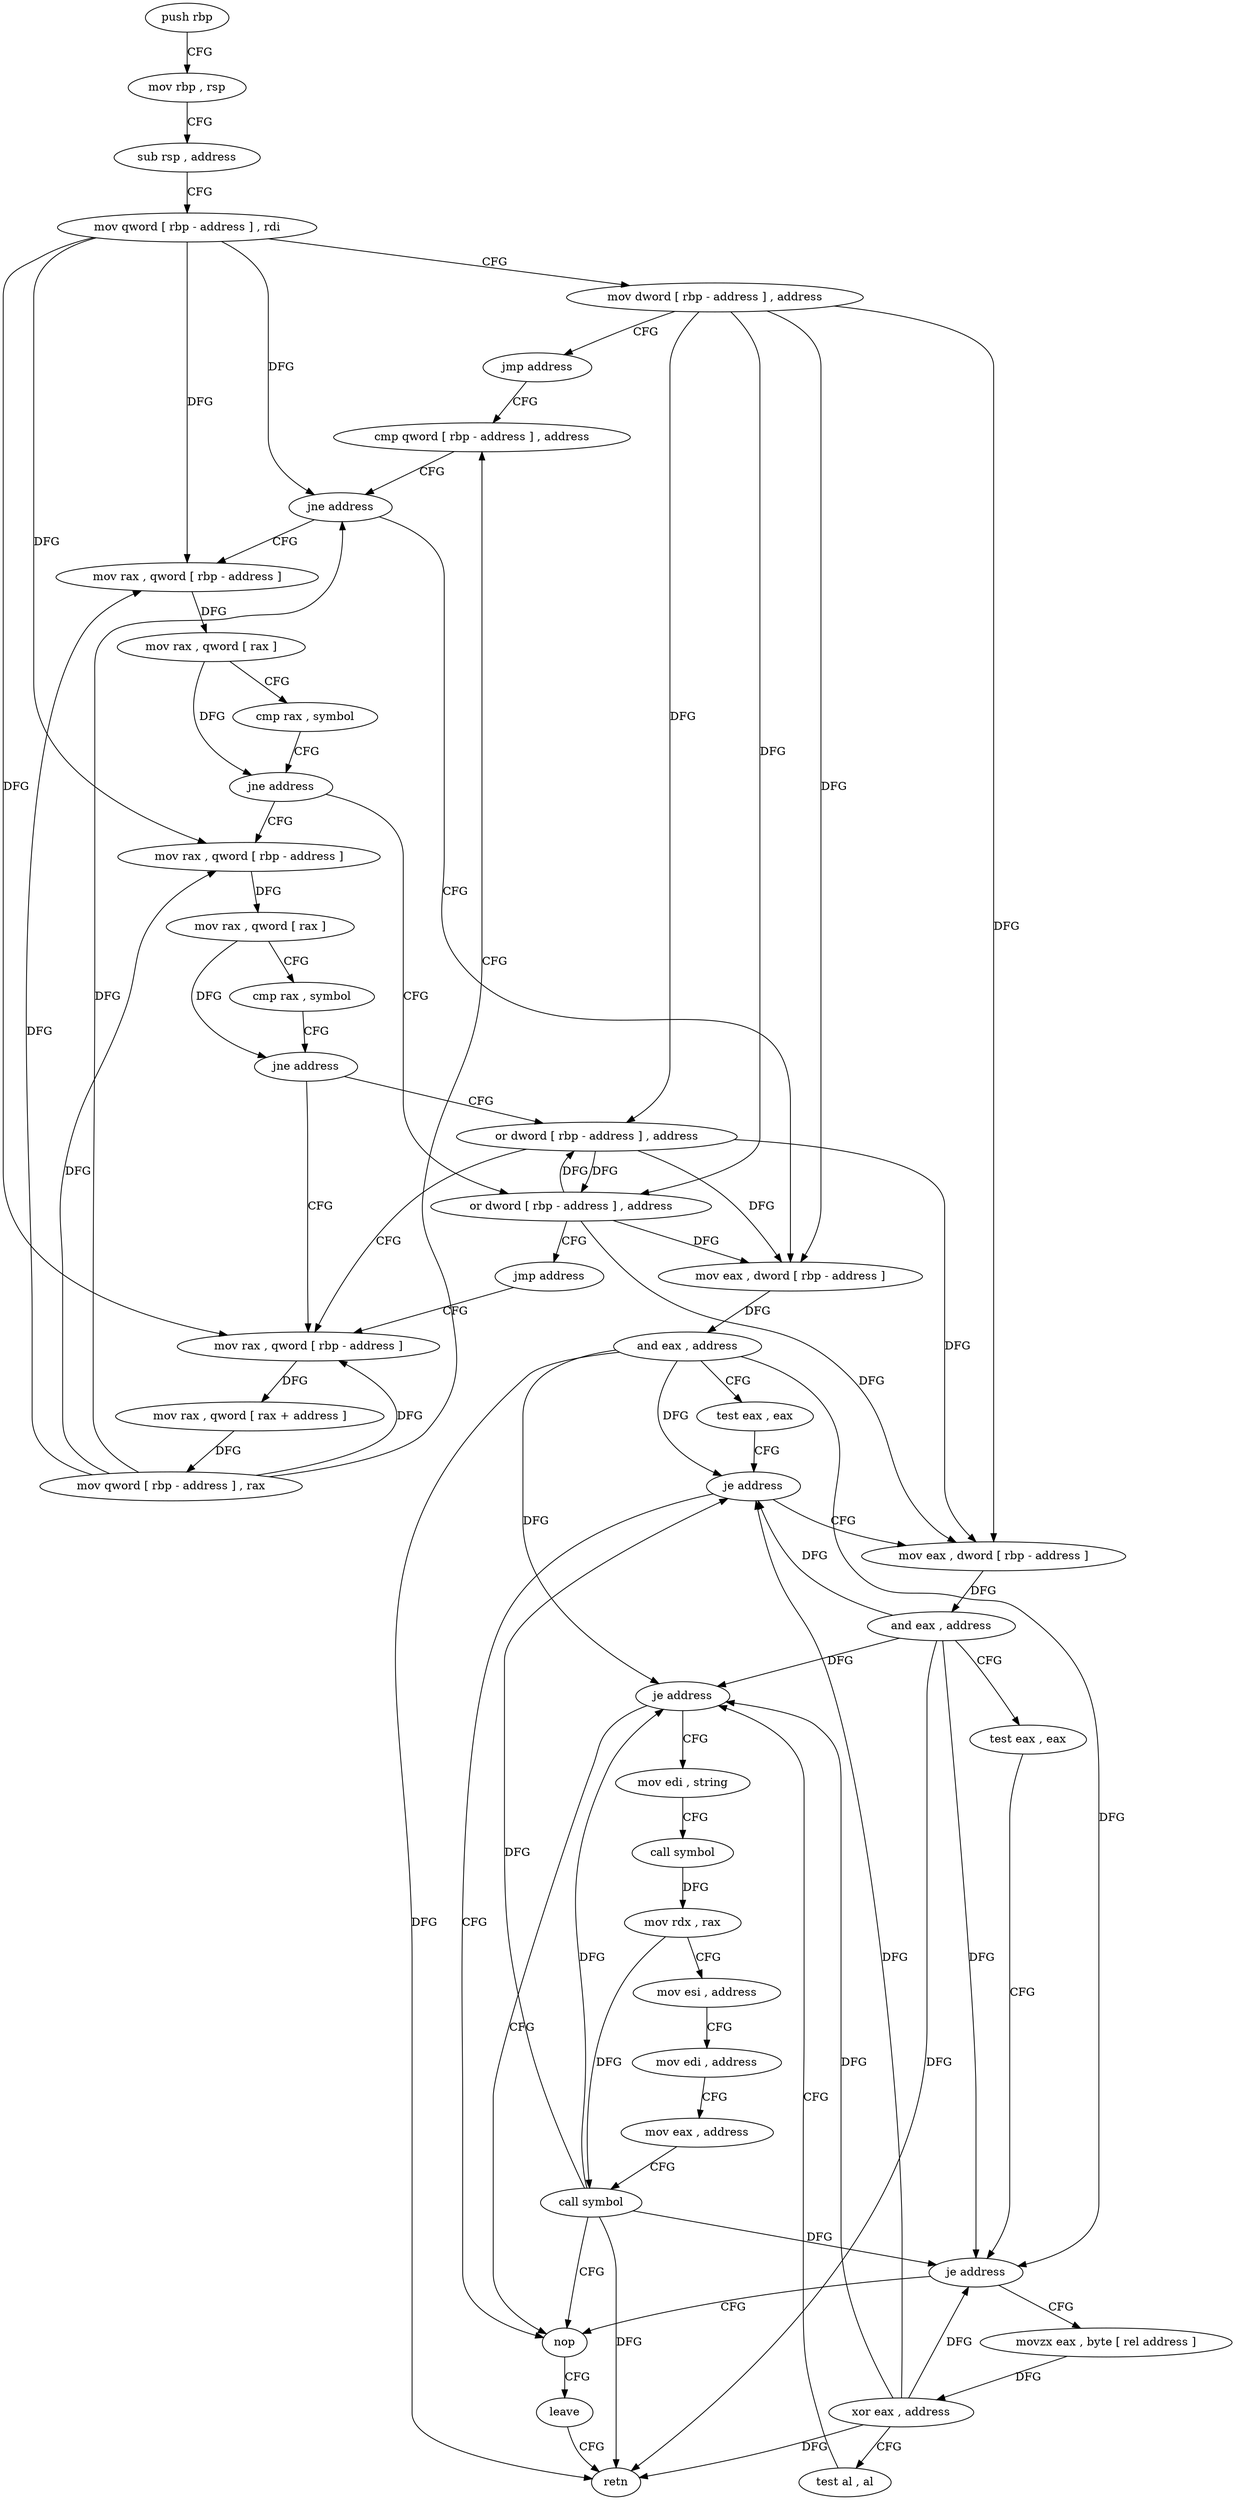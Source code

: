 digraph "func" {
"4255460" [label = "push rbp" ]
"4255461" [label = "mov rbp , rsp" ]
"4255464" [label = "sub rsp , address" ]
"4255468" [label = "mov qword [ rbp - address ] , rdi" ]
"4255472" [label = "mov dword [ rbp - address ] , address" ]
"4255479" [label = "jmp address" ]
"4255536" [label = "cmp qword [ rbp - address ] , address" ]
"4255541" [label = "jne address" ]
"4255481" [label = "mov rax , qword [ rbp - address ]" ]
"4255543" [label = "mov eax , dword [ rbp - address ]" ]
"4255485" [label = "mov rax , qword [ rax ]" ]
"4255488" [label = "cmp rax , symbol" ]
"4255494" [label = "jne address" ]
"4255502" [label = "mov rax , qword [ rbp - address ]" ]
"4255496" [label = "or dword [ rbp - address ] , address" ]
"4255546" [label = "and eax , address" ]
"4255549" [label = "test eax , eax" ]
"4255551" [label = "je address" ]
"4255610" [label = "nop" ]
"4255553" [label = "mov eax , dword [ rbp - address ]" ]
"4255506" [label = "mov rax , qword [ rax ]" ]
"4255509" [label = "cmp rax , symbol" ]
"4255515" [label = "jne address" ]
"4255521" [label = "mov rax , qword [ rbp - address ]" ]
"4255517" [label = "or dword [ rbp - address ] , address" ]
"4255500" [label = "jmp address" ]
"4255611" [label = "leave" ]
"4255612" [label = "retn" ]
"4255556" [label = "and eax , address" ]
"4255559" [label = "test eax , eax" ]
"4255561" [label = "je address" ]
"4255563" [label = "movzx eax , byte [ rel address ]" ]
"4255525" [label = "mov rax , qword [ rax + address ]" ]
"4255532" [label = "mov qword [ rbp - address ] , rax" ]
"4255570" [label = "xor eax , address" ]
"4255573" [label = "test al , al" ]
"4255575" [label = "je address" ]
"4255577" [label = "mov edi , string" ]
"4255582" [label = "call symbol" ]
"4255587" [label = "mov rdx , rax" ]
"4255590" [label = "mov esi , address" ]
"4255595" [label = "mov edi , address" ]
"4255600" [label = "mov eax , address" ]
"4255605" [label = "call symbol" ]
"4255460" -> "4255461" [ label = "CFG" ]
"4255461" -> "4255464" [ label = "CFG" ]
"4255464" -> "4255468" [ label = "CFG" ]
"4255468" -> "4255472" [ label = "CFG" ]
"4255468" -> "4255541" [ label = "DFG" ]
"4255468" -> "4255481" [ label = "DFG" ]
"4255468" -> "4255502" [ label = "DFG" ]
"4255468" -> "4255521" [ label = "DFG" ]
"4255472" -> "4255479" [ label = "CFG" ]
"4255472" -> "4255543" [ label = "DFG" ]
"4255472" -> "4255496" [ label = "DFG" ]
"4255472" -> "4255553" [ label = "DFG" ]
"4255472" -> "4255517" [ label = "DFG" ]
"4255479" -> "4255536" [ label = "CFG" ]
"4255536" -> "4255541" [ label = "CFG" ]
"4255541" -> "4255481" [ label = "CFG" ]
"4255541" -> "4255543" [ label = "CFG" ]
"4255481" -> "4255485" [ label = "DFG" ]
"4255543" -> "4255546" [ label = "DFG" ]
"4255485" -> "4255488" [ label = "CFG" ]
"4255485" -> "4255494" [ label = "DFG" ]
"4255488" -> "4255494" [ label = "CFG" ]
"4255494" -> "4255502" [ label = "CFG" ]
"4255494" -> "4255496" [ label = "CFG" ]
"4255502" -> "4255506" [ label = "DFG" ]
"4255496" -> "4255500" [ label = "CFG" ]
"4255496" -> "4255543" [ label = "DFG" ]
"4255496" -> "4255553" [ label = "DFG" ]
"4255496" -> "4255517" [ label = "DFG" ]
"4255546" -> "4255549" [ label = "CFG" ]
"4255546" -> "4255551" [ label = "DFG" ]
"4255546" -> "4255612" [ label = "DFG" ]
"4255546" -> "4255561" [ label = "DFG" ]
"4255546" -> "4255575" [ label = "DFG" ]
"4255549" -> "4255551" [ label = "CFG" ]
"4255551" -> "4255610" [ label = "CFG" ]
"4255551" -> "4255553" [ label = "CFG" ]
"4255610" -> "4255611" [ label = "CFG" ]
"4255553" -> "4255556" [ label = "DFG" ]
"4255506" -> "4255509" [ label = "CFG" ]
"4255506" -> "4255515" [ label = "DFG" ]
"4255509" -> "4255515" [ label = "CFG" ]
"4255515" -> "4255521" [ label = "CFG" ]
"4255515" -> "4255517" [ label = "CFG" ]
"4255521" -> "4255525" [ label = "DFG" ]
"4255517" -> "4255521" [ label = "CFG" ]
"4255517" -> "4255543" [ label = "DFG" ]
"4255517" -> "4255496" [ label = "DFG" ]
"4255517" -> "4255553" [ label = "DFG" ]
"4255500" -> "4255521" [ label = "CFG" ]
"4255611" -> "4255612" [ label = "CFG" ]
"4255556" -> "4255559" [ label = "CFG" ]
"4255556" -> "4255551" [ label = "DFG" ]
"4255556" -> "4255612" [ label = "DFG" ]
"4255556" -> "4255561" [ label = "DFG" ]
"4255556" -> "4255575" [ label = "DFG" ]
"4255559" -> "4255561" [ label = "CFG" ]
"4255561" -> "4255610" [ label = "CFG" ]
"4255561" -> "4255563" [ label = "CFG" ]
"4255563" -> "4255570" [ label = "DFG" ]
"4255525" -> "4255532" [ label = "DFG" ]
"4255532" -> "4255536" [ label = "CFG" ]
"4255532" -> "4255541" [ label = "DFG" ]
"4255532" -> "4255481" [ label = "DFG" ]
"4255532" -> "4255502" [ label = "DFG" ]
"4255532" -> "4255521" [ label = "DFG" ]
"4255570" -> "4255573" [ label = "CFG" ]
"4255570" -> "4255551" [ label = "DFG" ]
"4255570" -> "4255561" [ label = "DFG" ]
"4255570" -> "4255612" [ label = "DFG" ]
"4255570" -> "4255575" [ label = "DFG" ]
"4255573" -> "4255575" [ label = "CFG" ]
"4255575" -> "4255610" [ label = "CFG" ]
"4255575" -> "4255577" [ label = "CFG" ]
"4255577" -> "4255582" [ label = "CFG" ]
"4255582" -> "4255587" [ label = "DFG" ]
"4255587" -> "4255590" [ label = "CFG" ]
"4255587" -> "4255605" [ label = "DFG" ]
"4255590" -> "4255595" [ label = "CFG" ]
"4255595" -> "4255600" [ label = "CFG" ]
"4255600" -> "4255605" [ label = "CFG" ]
"4255605" -> "4255610" [ label = "CFG" ]
"4255605" -> "4255551" [ label = "DFG" ]
"4255605" -> "4255561" [ label = "DFG" ]
"4255605" -> "4255575" [ label = "DFG" ]
"4255605" -> "4255612" [ label = "DFG" ]
}
